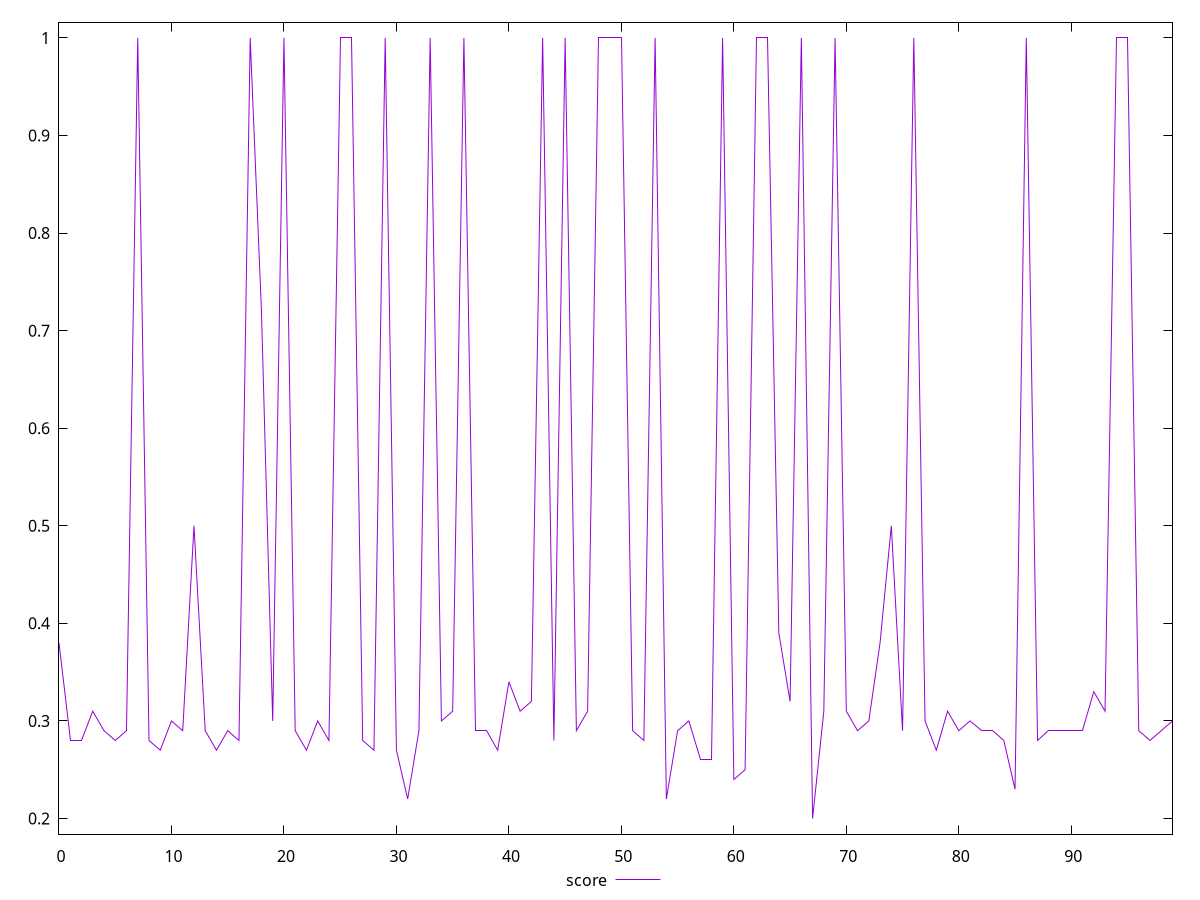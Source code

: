 reset

$score <<EOF
0 0.38
1 0.28
2 0.28
3 0.31
4 0.29
5 0.28
6 0.29
7 1
8 0.28
9 0.27
10 0.3
11 0.29
12 0.5
13 0.29
14 0.27
15 0.29
16 0.28
17 1
18 0.72
19 0.3
20 1
21 0.29
22 0.27
23 0.3
24 0.28
25 1
26 1
27 0.28
28 0.27
29 1
30 0.27
31 0.22
32 0.29
33 1
34 0.3
35 0.31
36 1
37 0.29
38 0.29
39 0.27
40 0.34
41 0.31
42 0.32
43 1
44 0.28
45 1
46 0.29
47 0.31
48 1
49 1
50 1
51 0.29
52 0.28
53 1
54 0.22
55 0.29
56 0.3
57 0.26
58 0.26
59 1
60 0.24
61 0.25
62 1
63 1
64 0.39
65 0.32
66 1
67 0.2
68 0.31
69 1
70 0.31
71 0.29
72 0.3
73 0.38
74 0.5
75 0.29
76 1
77 0.3
78 0.27
79 0.31
80 0.29
81 0.3
82 0.29
83 0.29
84 0.28
85 0.23
86 1
87 0.28
88 0.29
89 0.29
90 0.29
91 0.29
92 0.33
93 0.31
94 1
95 1
96 0.29
97 0.28
98 0.29
99 0.3
EOF

set key outside below
set xrange [0:99]
set yrange [0.184:1.016]
set trange [0.184:1.016]
set terminal svg size 640, 500 enhanced background rgb 'white'
set output "report_00013_2021-02-09T12-04-24.940Z/uses-rel-preload/samples/pages/score/values.svg"

plot $score title "score" with line

reset
